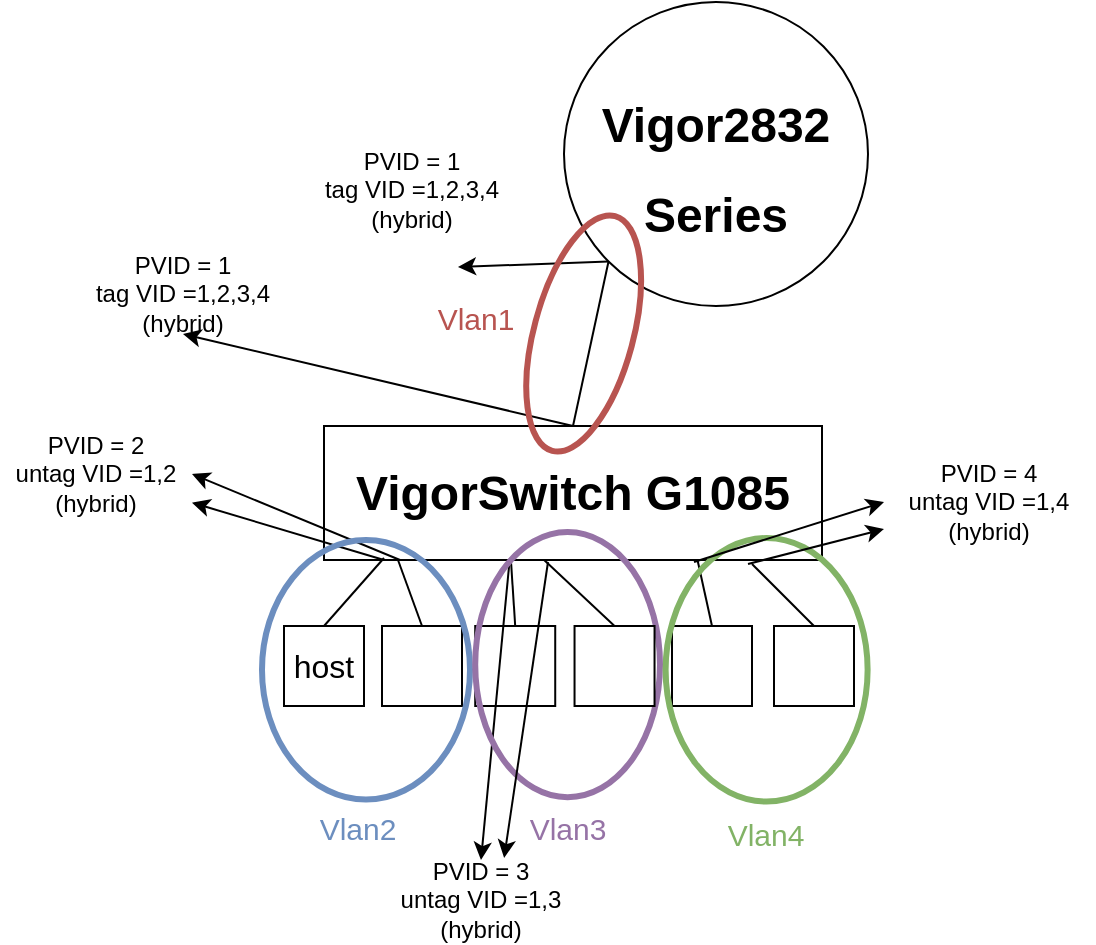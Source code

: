 <mxfile version="12.7.9" type="github">
  <diagram id="kbtNOsz7rqfZJP28Q2Al" name="Page-1">
    <mxGraphModel dx="998" dy="588" grid="0" gridSize="10" guides="1" tooltips="1" connect="1" arrows="1" fold="1" page="1" pageScale="1" pageWidth="827" pageHeight="1169" math="0" shadow="0">
      <root>
        <mxCell id="0" />
        <mxCell id="1" parent="0" />
        <mxCell id="G7B1lYGrOHdfxZbzGB4v-1" value="&lt;h1 id=&quot;model_name_main&quot; style=&quot;font-size: 24px&quot;&gt;&lt;font style=&quot;font-size: 24px&quot;&gt;Vigor2832&lt;/font&gt;&lt;/h1&gt;&lt;b&gt;&lt;font style=&quot;font-size: 24px&quot;&gt;Series&lt;/font&gt;&lt;/b&gt;" style="ellipse;whiteSpace=wrap;html=1;aspect=fixed;" parent="1" vertex="1">
          <mxGeometry x="360" y="8" width="152" height="152" as="geometry" />
        </mxCell>
        <mxCell id="G7B1lYGrOHdfxZbzGB4v-2" value="&lt;h1 id=&quot;model_name_main&quot;&gt;VigorSwitch G1085&lt;/h1&gt;" style="rounded=0;whiteSpace=wrap;html=1;" parent="1" vertex="1">
          <mxGeometry x="240" y="220" width="249" height="67" as="geometry" />
        </mxCell>
        <mxCell id="G7B1lYGrOHdfxZbzGB4v-4" value="&lt;font style=&quot;font-size: 16px&quot;&gt;host&lt;/font&gt;" style="whiteSpace=wrap;html=1;aspect=fixed;" parent="1" vertex="1">
          <mxGeometry x="220" y="320" width="40" height="40" as="geometry" />
        </mxCell>
        <mxCell id="G7B1lYGrOHdfxZbzGB4v-5" value="" style="whiteSpace=wrap;html=1;aspect=fixed;" parent="1" vertex="1">
          <mxGeometry x="269" y="320" width="40" height="40" as="geometry" />
        </mxCell>
        <mxCell id="G7B1lYGrOHdfxZbzGB4v-6" value="" style="whiteSpace=wrap;html=1;aspect=fixed;" parent="1" vertex="1">
          <mxGeometry x="315.61" y="320" width="40" height="40" as="geometry" />
        </mxCell>
        <mxCell id="G7B1lYGrOHdfxZbzGB4v-10" value="" style="endArrow=none;html=1;exitX=0.5;exitY=0;exitDx=0;exitDy=0;entryX=0;entryY=1;entryDx=0;entryDy=0;" parent="1" source="G7B1lYGrOHdfxZbzGB4v-2" target="G7B1lYGrOHdfxZbzGB4v-1" edge="1">
          <mxGeometry width="50" height="50" relative="1" as="geometry">
            <mxPoint x="380" y="290" as="sourcePoint" />
            <mxPoint x="430" y="240" as="targetPoint" />
          </mxGeometry>
        </mxCell>
        <mxCell id="G7B1lYGrOHdfxZbzGB4v-13" value="" style="endArrow=none;html=1;exitX=0.5;exitY=0;exitDx=0;exitDy=0;" parent="1" source="G7B1lYGrOHdfxZbzGB4v-4" edge="1">
          <mxGeometry width="50" height="50" relative="1" as="geometry">
            <mxPoint x="310" y="230" as="sourcePoint" />
            <mxPoint x="270" y="286" as="targetPoint" />
          </mxGeometry>
        </mxCell>
        <mxCell id="G7B1lYGrOHdfxZbzGB4v-14" value="" style="endArrow=none;html=1;exitX=0.5;exitY=0;exitDx=0;exitDy=0;" parent="1" source="G7B1lYGrOHdfxZbzGB4v-5" edge="1">
          <mxGeometry width="50" height="50" relative="1" as="geometry">
            <mxPoint x="250" y="330" as="sourcePoint" />
            <mxPoint x="277" y="287" as="targetPoint" />
          </mxGeometry>
        </mxCell>
        <mxCell id="G7B1lYGrOHdfxZbzGB4v-15" value="" style="endArrow=none;html=1;exitX=0.5;exitY=0;exitDx=0;exitDy=0;entryX=0.375;entryY=0.983;entryDx=0;entryDy=0;entryPerimeter=0;" parent="1" source="G7B1lYGrOHdfxZbzGB4v-6" target="G7B1lYGrOHdfxZbzGB4v-2" edge="1">
          <mxGeometry width="50" height="50" relative="1" as="geometry">
            <mxPoint x="260" y="340" as="sourcePoint" />
            <mxPoint x="290" y="300" as="targetPoint" />
          </mxGeometry>
        </mxCell>
        <mxCell id="G7B1lYGrOHdfxZbzGB4v-28" value="PVID = 2&lt;br&gt;untag VID =1,2&lt;br&gt;(hybrid)" style="text;html=1;strokeColor=none;fillColor=none;align=center;verticalAlign=middle;whiteSpace=wrap;rounded=0;" parent="1" vertex="1">
          <mxGeometry x="78" y="224" width="96" height="40" as="geometry" />
        </mxCell>
        <mxCell id="G7B1lYGrOHdfxZbzGB4v-30" value="PVID = 3&lt;br&gt;untag VID =1,3&lt;br&gt;(hybrid)" style="text;html=1;strokeColor=none;fillColor=none;align=center;verticalAlign=middle;whiteSpace=wrap;rounded=0;" parent="1" vertex="1">
          <mxGeometry x="266" y="437" width="105" height="40" as="geometry" />
        </mxCell>
        <mxCell id="G7B1lYGrOHdfxZbzGB4v-31" value="PVID = 1&lt;br&gt;tag VID =1,2,3,4&lt;br&gt;(hybrid)" style="text;html=1;strokeColor=none;fillColor=none;align=center;verticalAlign=middle;whiteSpace=wrap;rounded=0;" parent="1" vertex="1">
          <mxGeometry x="102" y="134" width="135" height="40" as="geometry" />
        </mxCell>
        <mxCell id="G7B1lYGrOHdfxZbzGB4v-41" value="" style="endArrow=classic;html=1;" parent="1" target="G7B1lYGrOHdfxZbzGB4v-28" edge="1">
          <mxGeometry width="50" height="50" relative="1" as="geometry">
            <mxPoint x="270" y="287" as="sourcePoint" />
            <mxPoint x="412" y="229" as="targetPoint" />
          </mxGeometry>
        </mxCell>
        <mxCell id="G7B1lYGrOHdfxZbzGB4v-42" value="" style="endArrow=classic;html=1;entryX=1;entryY=0.5;entryDx=0;entryDy=0;" parent="1" target="G7B1lYGrOHdfxZbzGB4v-28" edge="1">
          <mxGeometry width="50" height="50" relative="1" as="geometry">
            <mxPoint x="278" y="287" as="sourcePoint" />
            <mxPoint x="184" y="264.588" as="targetPoint" />
          </mxGeometry>
        </mxCell>
        <mxCell id="G7B1lYGrOHdfxZbzGB4v-43" value="" style="endArrow=classic;html=1;exitX=0.373;exitY=0.991;exitDx=0;exitDy=0;entryX=0.5;entryY=0;entryDx=0;entryDy=0;exitPerimeter=0;" parent="1" source="G7B1lYGrOHdfxZbzGB4v-2" target="G7B1lYGrOHdfxZbzGB4v-30" edge="1">
          <mxGeometry width="50" height="50" relative="1" as="geometry">
            <mxPoint x="362" y="279" as="sourcePoint" />
            <mxPoint x="412" y="229" as="targetPoint" />
          </mxGeometry>
        </mxCell>
        <mxCell id="G7B1lYGrOHdfxZbzGB4v-44" value="" style="endArrow=classic;html=1;exitX=0.5;exitY=0;exitDx=0;exitDy=0;entryX=0.5;entryY=1;entryDx=0;entryDy=0;" parent="1" source="G7B1lYGrOHdfxZbzGB4v-2" target="G7B1lYGrOHdfxZbzGB4v-31" edge="1">
          <mxGeometry width="50" height="50" relative="1" as="geometry">
            <mxPoint x="310" y="290" as="sourcePoint" />
            <mxPoint x="184" y="254" as="targetPoint" />
          </mxGeometry>
        </mxCell>
        <mxCell id="G7B1lYGrOHdfxZbzGB4v-45" value="" style="endArrow=classic;html=1;exitX=0;exitY=1;exitDx=0;exitDy=0;entryX=0.5;entryY=1;entryDx=0;entryDy=0;" parent="1" source="G7B1lYGrOHdfxZbzGB4v-1" edge="1">
          <mxGeometry width="50" height="50" relative="1" as="geometry">
            <mxPoint x="310" y="230" as="sourcePoint" />
            <mxPoint x="307" y="140.5" as="targetPoint" />
          </mxGeometry>
        </mxCell>
        <mxCell id="G7B1lYGrOHdfxZbzGB4v-48" value="" style="ellipse;whiteSpace=wrap;html=1;fillColor=none;strokeColor=#6c8ebf;strokeWidth=3;" parent="1" vertex="1">
          <mxGeometry x="209" y="277" width="104" height="129.8" as="geometry" />
        </mxCell>
        <mxCell id="G7B1lYGrOHdfxZbzGB4v-49" value="" style="ellipse;whiteSpace=wrap;html=1;fillColor=none;strokeColor=#9673a6;strokeWidth=3;" parent="1" vertex="1">
          <mxGeometry x="315.61" y="273" width="92.39" height="132.6" as="geometry" />
        </mxCell>
        <mxCell id="G7B1lYGrOHdfxZbzGB4v-52" value="" style="ellipse;whiteSpace=wrap;html=1;fillColor=none;strokeColor=#b85450;strokeWidth=3;rotation=15;" parent="1" vertex="1">
          <mxGeometry x="345" y="113" width="49.66" height="121.51" as="geometry" />
        </mxCell>
        <mxCell id="G7B1lYGrOHdfxZbzGB4v-53" value="&lt;font style=&quot;font-size: 15px;&quot;&gt;Vlan1&lt;/font&gt;" style="text;html=1;strokeColor=none;fillColor=#ffffff;align=center;verticalAlign=middle;whiteSpace=wrap;rounded=0;fontColor=#B85450;" parent="1" vertex="1">
          <mxGeometry x="296" y="156" width="40" height="20" as="geometry" />
        </mxCell>
        <mxCell id="G7B1lYGrOHdfxZbzGB4v-54" value="&lt;font style=&quot;font-size: 15px&quot; color=&quot;#6C8EBF&quot;&gt;Vlan2&lt;/font&gt;" style="text;html=1;strokeColor=none;fillColor=#ffffff;align=center;verticalAlign=middle;whiteSpace=wrap;rounded=0;fontColor=#B85450;" parent="1" vertex="1">
          <mxGeometry x="237" y="411" width="40" height="20" as="geometry" />
        </mxCell>
        <mxCell id="G7B1lYGrOHdfxZbzGB4v-57" value="&lt;font style=&quot;font-size: 15px&quot; color=&quot;#9673A6&quot;&gt;Vlan3&lt;/font&gt;" style="text;html=1;strokeColor=none;fillColor=#ffffff;align=center;verticalAlign=middle;whiteSpace=wrap;rounded=0;fontColor=#B85450;" parent="1" vertex="1">
          <mxGeometry x="341.81" y="411" width="40" height="20" as="geometry" />
        </mxCell>
        <mxCell id="P30gvPsjPWh-DT2weEP--1" value="PVID = 1&lt;br&gt;tag VID =1,2,3,4&lt;br&gt;(hybrid)" style="text;html=1;strokeColor=none;fillColor=none;align=center;verticalAlign=middle;whiteSpace=wrap;rounded=0;" vertex="1" parent="1">
          <mxGeometry x="232" y="82" width="104" height="40" as="geometry" />
        </mxCell>
        <mxCell id="P30gvPsjPWh-DT2weEP--4" value="" style="whiteSpace=wrap;html=1;aspect=fixed;" vertex="1" parent="1">
          <mxGeometry x="365.27" y="320" width="40" height="40" as="geometry" />
        </mxCell>
        <mxCell id="P30gvPsjPWh-DT2weEP--5" value="" style="endArrow=none;html=1;exitX=0.5;exitY=0;exitDx=0;exitDy=0;entryX=0.442;entryY=1;entryDx=0;entryDy=0;entryPerimeter=0;" edge="1" parent="1" source="P30gvPsjPWh-DT2weEP--4" target="G7B1lYGrOHdfxZbzGB4v-2">
          <mxGeometry width="50" height="50" relative="1" as="geometry">
            <mxPoint x="280" y="360" as="sourcePoint" />
            <mxPoint x="359" y="296" as="targetPoint" />
          </mxGeometry>
        </mxCell>
        <mxCell id="P30gvPsjPWh-DT2weEP--6" value="" style="whiteSpace=wrap;html=1;aspect=fixed;" vertex="1" parent="1">
          <mxGeometry x="414" y="320" width="40" height="40" as="geometry" />
        </mxCell>
        <mxCell id="P30gvPsjPWh-DT2weEP--7" value="" style="endArrow=none;html=1;exitX=0.5;exitY=0;exitDx=0;exitDy=0;entryX=0.75;entryY=1;entryDx=0;entryDy=0;" edge="1" parent="1" source="P30gvPsjPWh-DT2weEP--6" target="G7B1lYGrOHdfxZbzGB4v-2">
          <mxGeometry width="50" height="50" relative="1" as="geometry">
            <mxPoint x="290" y="370" as="sourcePoint" />
            <mxPoint x="332.25" y="317" as="targetPoint" />
          </mxGeometry>
        </mxCell>
        <mxCell id="P30gvPsjPWh-DT2weEP--8" value="" style="whiteSpace=wrap;html=1;aspect=fixed;" vertex="1" parent="1">
          <mxGeometry x="465" y="320" width="40" height="40" as="geometry" />
        </mxCell>
        <mxCell id="P30gvPsjPWh-DT2weEP--9" value="" style="endArrow=none;html=1;exitX=0.5;exitY=0;exitDx=0;exitDy=0;" edge="1" parent="1" source="P30gvPsjPWh-DT2weEP--8">
          <mxGeometry width="50" height="50" relative="1" as="geometry">
            <mxPoint x="426.75" y="352" as="sourcePoint" />
            <mxPoint x="454" y="289" as="targetPoint" />
          </mxGeometry>
        </mxCell>
        <mxCell id="P30gvPsjPWh-DT2weEP--11" value="" style="ellipse;whiteSpace=wrap;html=1;fillColor=none;strokeColor=#82b366;strokeWidth=3;" vertex="1" parent="1">
          <mxGeometry x="410.81" y="276" width="101" height="131.8" as="geometry" />
        </mxCell>
        <mxCell id="P30gvPsjPWh-DT2weEP--12" value="&lt;font style=&quot;font-size: 15px&quot;&gt;Vlan4&lt;/font&gt;" style="text;html=1;strokeColor=none;fillColor=#ffffff;align=center;verticalAlign=middle;whiteSpace=wrap;rounded=0;fontColor=#82B366;" vertex="1" parent="1">
          <mxGeometry x="441.31" y="414" width="40" height="20" as="geometry" />
        </mxCell>
        <mxCell id="P30gvPsjPWh-DT2weEP--14" value="" style="endArrow=classic;html=1;entryX=0.61;entryY=-0.025;entryDx=0;entryDy=0;entryPerimeter=0;" edge="1" parent="1" target="G7B1lYGrOHdfxZbzGB4v-30">
          <mxGeometry width="50" height="50" relative="1" as="geometry">
            <mxPoint x="352" y="288" as="sourcePoint" />
            <mxPoint x="339" y="432" as="targetPoint" />
          </mxGeometry>
        </mxCell>
        <mxCell id="P30gvPsjPWh-DT2weEP--16" value="PVID = 4&lt;br&gt;untag VID =1,4&lt;br&gt;(hybrid)" style="text;html=1;strokeColor=none;fillColor=none;align=center;verticalAlign=middle;whiteSpace=wrap;rounded=0;" vertex="1" parent="1">
          <mxGeometry x="520" y="238" width="105" height="40" as="geometry" />
        </mxCell>
        <mxCell id="P30gvPsjPWh-DT2weEP--17" value="" style="endArrow=classic;html=1;" edge="1" parent="1" target="P30gvPsjPWh-DT2weEP--16">
          <mxGeometry width="50" height="50" relative="1" as="geometry">
            <mxPoint x="452" y="289" as="sourcePoint" />
            <mxPoint x="340.05" y="446" as="targetPoint" />
          </mxGeometry>
        </mxCell>
        <mxCell id="P30gvPsjPWh-DT2weEP--18" value="" style="endArrow=classic;html=1;entryX=0;entryY=0.5;entryDx=0;entryDy=0;" edge="1" parent="1" target="P30gvPsjPWh-DT2weEP--16">
          <mxGeometry width="50" height="50" relative="1" as="geometry">
            <mxPoint x="425" y="288" as="sourcePoint" />
            <mxPoint x="530" y="281.506" as="targetPoint" />
          </mxGeometry>
        </mxCell>
      </root>
    </mxGraphModel>
  </diagram>
</mxfile>
